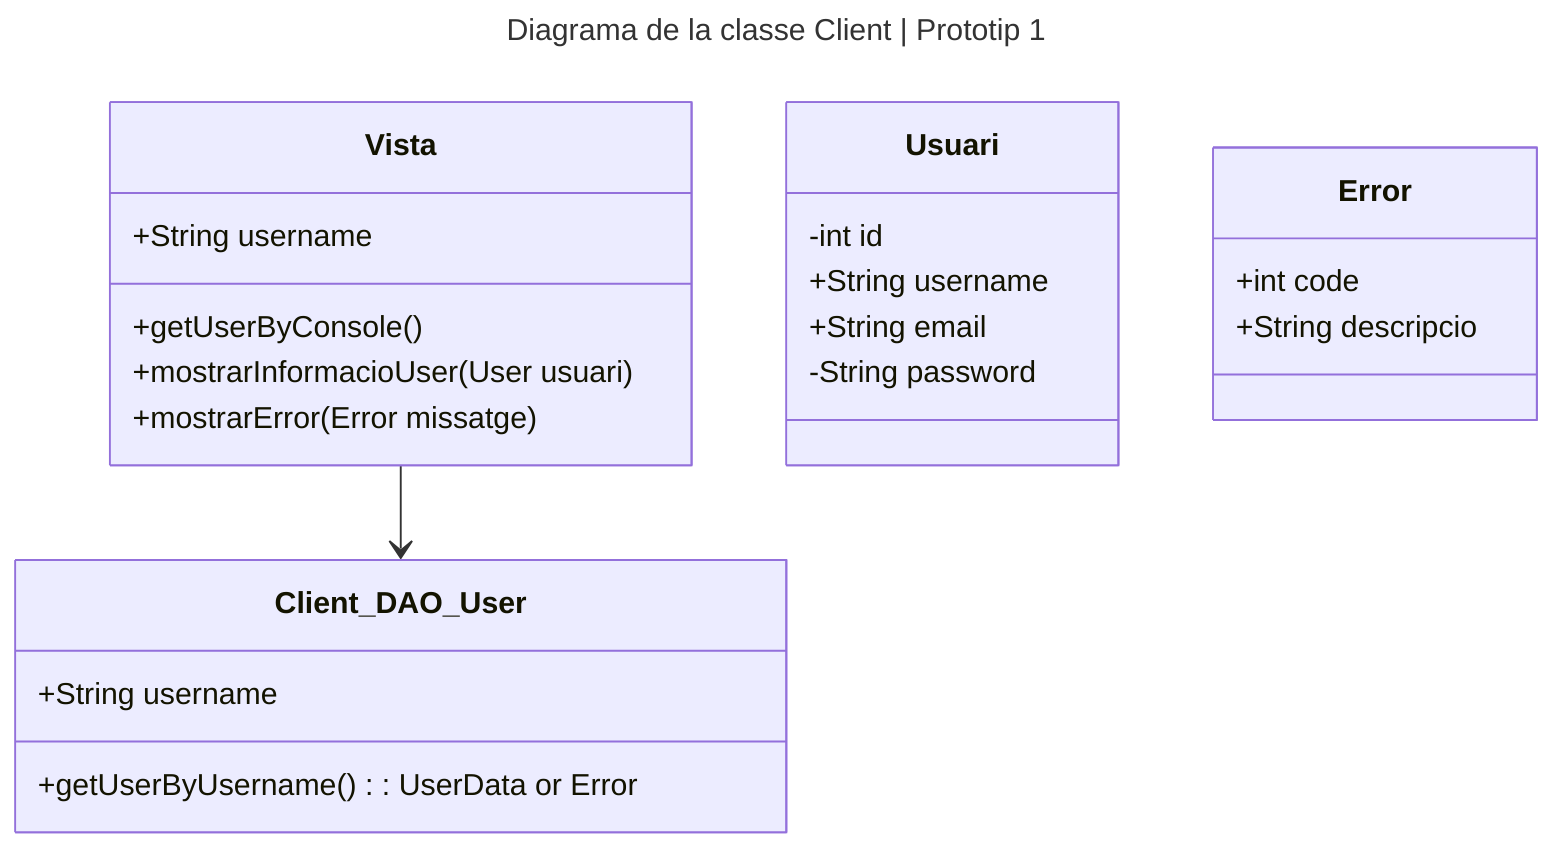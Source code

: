 ---
title: Diagrama de la classe Client | Prototip 1
---
classDiagram
    Vista --> Client_DAO_User
    
    class Vista{
        +String username
        +getUserByConsole()
        +mostrarInformacioUser(User usuari)
        +mostrarError(Error missatge)
    }

    class Client_DAO_User{
    +String username
        +getUserByUsername(): UserData or Error
        %% +enviarPeticioHTTP(username, password): void
        %% +processarRespostaHTTP(resposta): void
    }

    class Usuari{
        -int id
        +String username
        +String email
        -String password
    }
    class Error{
        +int code
        +String descripcio
    }